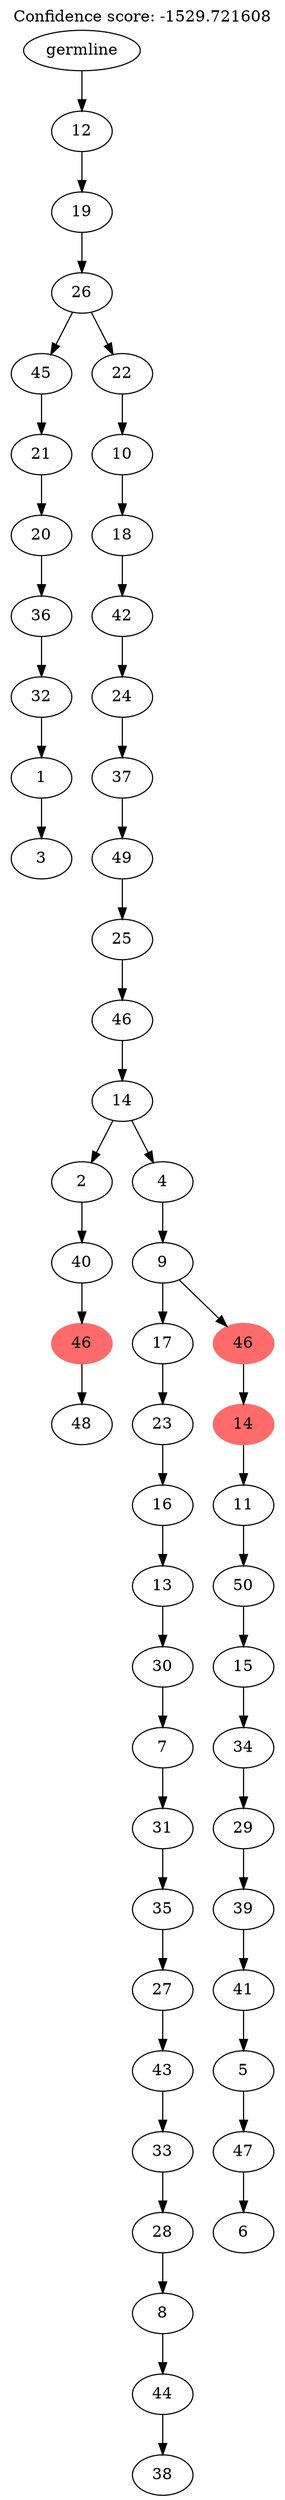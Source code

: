 digraph g {
	"52" -> "53";
	"53" [label="3"];
	"51" -> "52";
	"52" [label="1"];
	"50" -> "51";
	"51" [label="32"];
	"49" -> "50";
	"50" [label="36"];
	"48" -> "49";
	"49" [label="20"];
	"47" -> "48";
	"48" [label="21"];
	"45" -> "46";
	"46" [label="48"];
	"44" -> "45";
	"45" [color=indianred1, style=filled, label="46"];
	"43" -> "44";
	"44" [label="40"];
	"41" -> "42";
	"42" [label="38"];
	"40" -> "41";
	"41" [label="44"];
	"39" -> "40";
	"40" [label="8"];
	"38" -> "39";
	"39" [label="28"];
	"37" -> "38";
	"38" [label="33"];
	"36" -> "37";
	"37" [label="43"];
	"35" -> "36";
	"36" [label="27"];
	"34" -> "35";
	"35" [label="35"];
	"33" -> "34";
	"34" [label="31"];
	"32" -> "33";
	"33" [label="7"];
	"31" -> "32";
	"32" [label="30"];
	"30" -> "31";
	"31" [label="13"];
	"29" -> "30";
	"30" [label="16"];
	"28" -> "29";
	"29" [label="23"];
	"26" -> "27";
	"27" [label="6"];
	"25" -> "26";
	"26" [label="47"];
	"24" -> "25";
	"25" [label="5"];
	"23" -> "24";
	"24" [label="41"];
	"22" -> "23";
	"23" [label="39"];
	"21" -> "22";
	"22" [label="29"];
	"20" -> "21";
	"21" [label="34"];
	"19" -> "20";
	"20" [label="15"];
	"18" -> "19";
	"19" [label="50"];
	"17" -> "18";
	"18" [label="11"];
	"16" -> "17";
	"17" [color=indianred1, style=filled, label="14"];
	"15" -> "16";
	"16" [color=indianred1, style=filled, label="46"];
	"15" -> "28";
	"28" [label="17"];
	"14" -> "15";
	"15" [label="9"];
	"13" -> "14";
	"14" [label="4"];
	"13" -> "43";
	"43" [label="2"];
	"12" -> "13";
	"13" [label="14"];
	"11" -> "12";
	"12" [label="46"];
	"10" -> "11";
	"11" [label="25"];
	"9" -> "10";
	"10" [label="49"];
	"8" -> "9";
	"9" [label="37"];
	"7" -> "8";
	"8" [label="24"];
	"6" -> "7";
	"7" [label="42"];
	"5" -> "6";
	"6" [label="18"];
	"4" -> "5";
	"5" [label="10"];
	"3" -> "4";
	"4" [label="22"];
	"3" -> "47";
	"47" [label="45"];
	"2" -> "3";
	"3" [label="26"];
	"1" -> "2";
	"2" [label="19"];
	"0" -> "1";
	"1" [label="12"];
	"0" [label="germline"];
	labelloc="t";
	label="Confidence score: -1529.721608";
}
